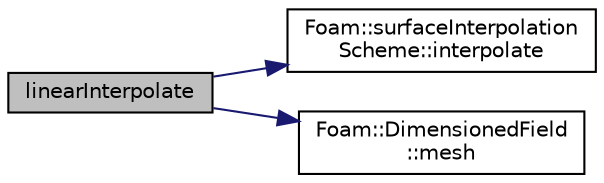 digraph "linearInterpolate"
{
  bgcolor="transparent";
  edge [fontname="Helvetica",fontsize="10",labelfontname="Helvetica",labelfontsize="10"];
  node [fontname="Helvetica",fontsize="10",shape=record];
  rankdir="LR";
  Node8044 [label="linearInterpolate",height=0.2,width=0.4,color="black", fillcolor="grey75", style="filled", fontcolor="black"];
  Node8044 -> Node8045 [color="midnightblue",fontsize="10",style="solid",fontname="Helvetica"];
  Node8045 [label="Foam::surfaceInterpolation\lScheme::interpolate",height=0.2,width=0.4,color="black",URL="$a24109.html#a8dceba398ddc0c82def280a4ef7d4e42",tooltip="Return the face-interpolate of the given cell field. "];
  Node8044 -> Node8046 [color="midnightblue",fontsize="10",style="solid",fontname="Helvetica"];
  Node8046 [label="Foam::DimensionedField\l::mesh",height=0.2,width=0.4,color="black",URL="$a27497.html#a8f1110830348a1448a14ab5e3cf47e3b",tooltip="Return mesh. "];
}
